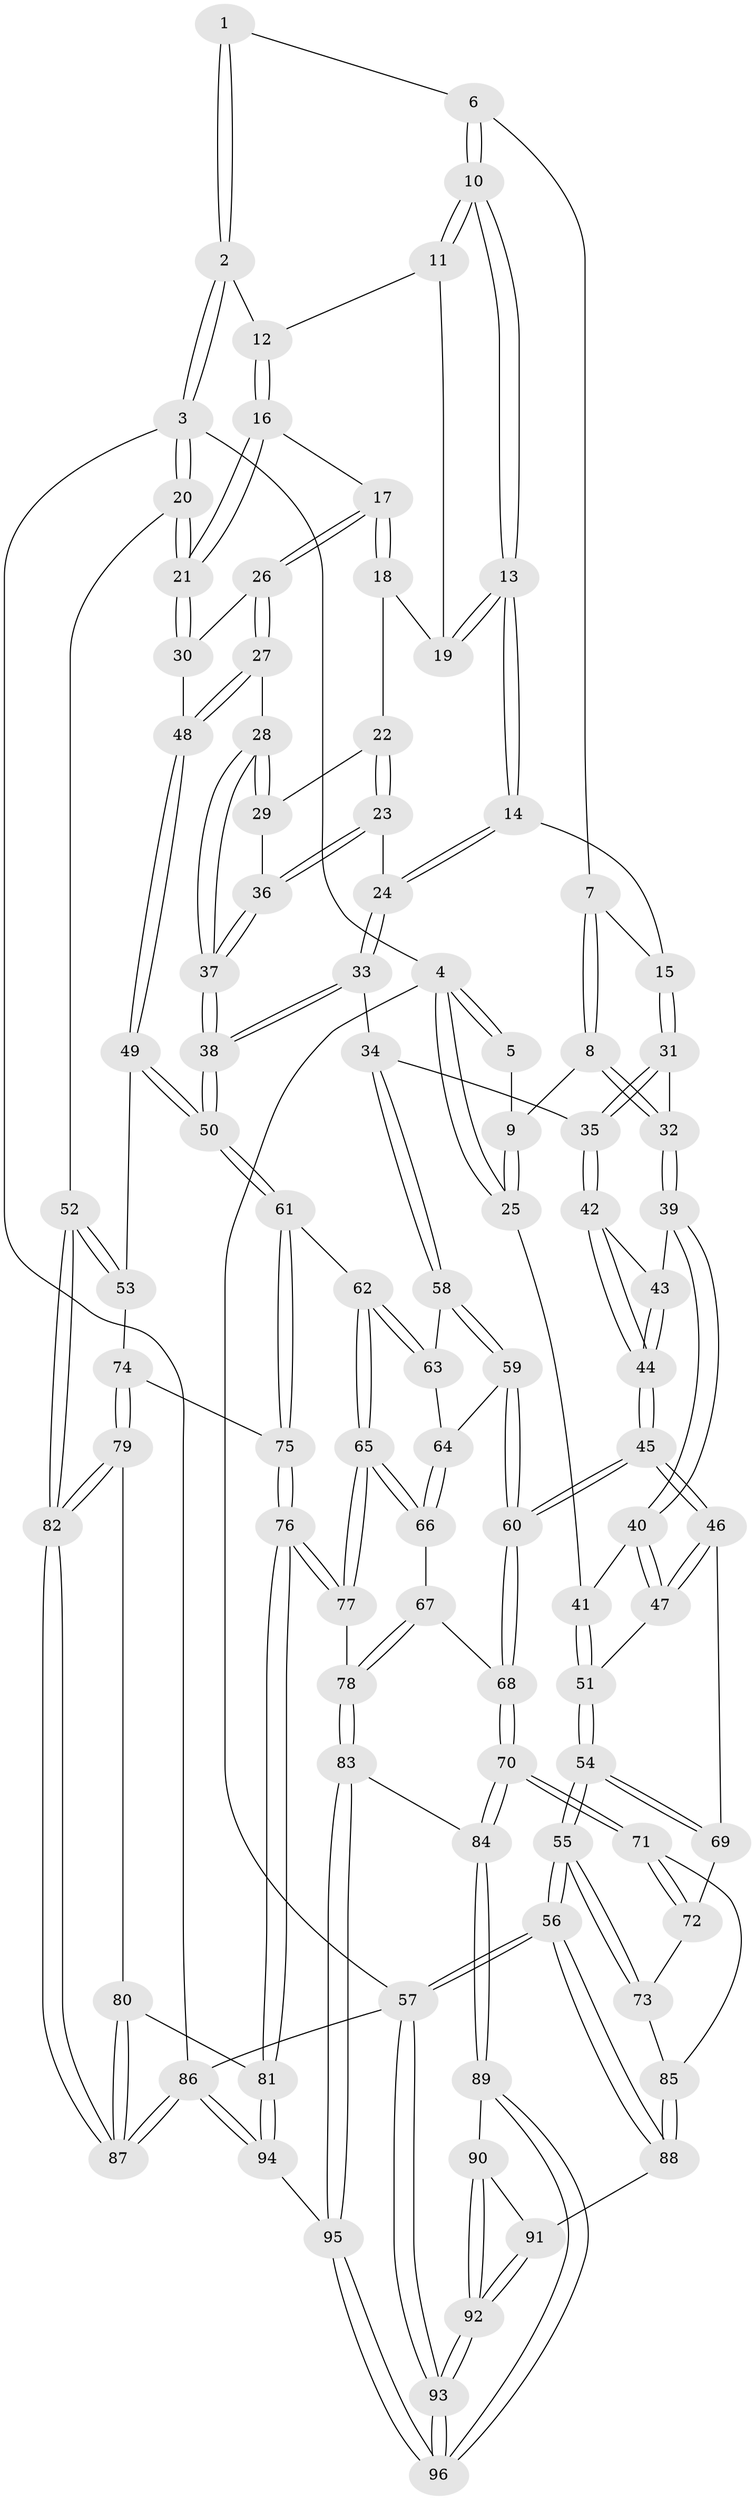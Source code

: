 // coarse degree distribution, {3: 0.24074074074074073, 7: 0.018518518518518517, 5: 0.37037037037037035, 4: 0.3333333333333333, 6: 0.037037037037037035}
// Generated by graph-tools (version 1.1) at 2025/24/03/03/25 07:24:38]
// undirected, 96 vertices, 237 edges
graph export_dot {
graph [start="1"]
  node [color=gray90,style=filled];
  1 [pos="+0.44659183922066564+0"];
  2 [pos="+0.9771257500266088+0"];
  3 [pos="+1+0"];
  4 [pos="+0+0"];
  5 [pos="+0.28983185477470047+0"];
  6 [pos="+0.44999517038106573+0"];
  7 [pos="+0.3765510687077298+0.008469026048647707"];
  8 [pos="+0.22716083688621366+0.17103225788709947"];
  9 [pos="+0.1958154029022155+0.12210861831567381"];
  10 [pos="+0.5438895364905865+0.049094086182697845"];
  11 [pos="+0.6630954299148399+0.04892878832695479"];
  12 [pos="+0.9127272433519201+0"];
  13 [pos="+0.5472381244781909+0.14317055489257824"];
  14 [pos="+0.5433694214972258+0.16514218337669434"];
  15 [pos="+0.42269112894959243+0.18335325786306084"];
  16 [pos="+0.8500045125211466+0.09682474653834884"];
  17 [pos="+0.8407301806939393+0.10895375944482807"];
  18 [pos="+0.7325176336036272+0.12354254465520287"];
  19 [pos="+0.7053985883479268+0.10919748792389536"];
  20 [pos="+1+0.3036522225019371"];
  21 [pos="+1+0.2858473519777281"];
  22 [pos="+0.6762891861517708+0.193920644271903"];
  23 [pos="+0.552546525482987+0.17785071513664794"];
  24 [pos="+0.5484254907180659+0.17426891944134124"];
  25 [pos="+0+0"];
  26 [pos="+0.8236489907545034+0.2361098882325428"];
  27 [pos="+0.7808968667260988+0.3021290285822656"];
  28 [pos="+0.7512910497457662+0.30239739904953145"];
  29 [pos="+0.7027000787606433+0.23898290687620918"];
  30 [pos="+0.9988173610095951+0.2897019825667648"];
  31 [pos="+0.35153969080889574+0.23114730250489496"];
  32 [pos="+0.22760687008707406+0.17664073253877108"];
  33 [pos="+0.44655691230958056+0.3727601026939755"];
  34 [pos="+0.4043087754098435+0.37592727466214054"];
  35 [pos="+0.40332140496853236+0.37556927876407775"];
  36 [pos="+0.5875639151511364+0.2556907619297096"];
  37 [pos="+0.6244158853851107+0.36465156279603506"];
  38 [pos="+0.5942869979388344+0.4152199850463323"];
  39 [pos="+0.16340984058245858+0.2516789856828708"];
  40 [pos="+0.16027391460561619+0.2528981571910837"];
  41 [pos="+0+0"];
  42 [pos="+0.33022181429583664+0.41016704842160273"];
  43 [pos="+0.1803138818615101+0.27846052559471923"];
  44 [pos="+0.2330487734650649+0.512506202364476"];
  45 [pos="+0.21596105376541352+0.5416368690723457"];
  46 [pos="+0.18250914094774356+0.5373514990731473"];
  47 [pos="+0.04569475394526744+0.3384471500227893"];
  48 [pos="+0.8285903404997639+0.37940586011982835"];
  49 [pos="+0.8562943123180058+0.4929202672175843"];
  50 [pos="+0.6392325697252275+0.5646702654657865"];
  51 [pos="+0+0.35226374474167343"];
  52 [pos="+1+0.5392212554230543"];
  53 [pos="+0.9483463214356905+0.5353052453275845"];
  54 [pos="+0+0.5250396333715988"];
  55 [pos="+0+0.658989659047312"];
  56 [pos="+0+1"];
  57 [pos="+0+1"];
  58 [pos="+0.4251206219492927+0.5011076596168876"];
  59 [pos="+0.36195321815267617+0.581748437614736"];
  60 [pos="+0.25338211050822296+0.5919143831591743"];
  61 [pos="+0.6386118089463784+0.5660449031080962"];
  62 [pos="+0.594480880990498+0.5787634309746973"];
  63 [pos="+0.5048021544695876+0.5509844525562673"];
  64 [pos="+0.38132007164981674+0.5913929835308553"];
  65 [pos="+0.47564043000203854+0.6690728683914449"];
  66 [pos="+0.4638333016580375+0.6669227181002223"];
  67 [pos="+0.3917108509115881+0.6997072895618996"];
  68 [pos="+0.2624121202052362+0.6908705013255189"];
  69 [pos="+0.16890741558901237+0.5432956116440565"];
  70 [pos="+0.2455440124326762+0.7559687864076707"];
  71 [pos="+0.1419837097844499+0.7543366192502959"];
  72 [pos="+0.08359716581116487+0.6455903761562605"];
  73 [pos="+0+0.6957057791492461"];
  74 [pos="+0.8471883483762815+0.6980645496541514"];
  75 [pos="+0.6568851909341457+0.621912585879863"];
  76 [pos="+0.6612340004353691+0.8766492372595192"];
  77 [pos="+0.49360676512439405+0.8217108926268103"];
  78 [pos="+0.42007382899844503+0.8415342499003827"];
  79 [pos="+0.8519919307838161+0.8006576656787548"];
  80 [pos="+0.7770602211644924+0.8733085276428648"];
  81 [pos="+0.6865800411828598+0.9109965684231262"];
  82 [pos="+1+0.773206256800463"];
  83 [pos="+0.38205052835563713+0.8603027291992796"];
  84 [pos="+0.27251587135111255+0.8313929185590858"];
  85 [pos="+0.07431905072521301+0.7826911603486929"];
  86 [pos="+1+1"];
  87 [pos="+1+1"];
  88 [pos="+0.06828157349440248+0.8352082165045022"];
  89 [pos="+0.24814418338848912+0.8659074189060814"];
  90 [pos="+0.18882264024387438+0.889407727057469"];
  91 [pos="+0.0770140001669402+0.8421357418512229"];
  92 [pos="+0.11322454479998888+0.9676350387977829"];
  93 [pos="+0+1"];
  94 [pos="+0.6488173651506296+1"];
  95 [pos="+0.4408795914315558+1"];
  96 [pos="+0.27450236777170933+1"];
  1 -- 2;
  1 -- 2;
  1 -- 6;
  2 -- 3;
  2 -- 3;
  2 -- 12;
  3 -- 4;
  3 -- 20;
  3 -- 20;
  3 -- 86;
  4 -- 5;
  4 -- 5;
  4 -- 25;
  4 -- 25;
  4 -- 57;
  5 -- 9;
  6 -- 7;
  6 -- 10;
  6 -- 10;
  7 -- 8;
  7 -- 8;
  7 -- 15;
  8 -- 9;
  8 -- 32;
  8 -- 32;
  9 -- 25;
  9 -- 25;
  10 -- 11;
  10 -- 11;
  10 -- 13;
  10 -- 13;
  11 -- 12;
  11 -- 19;
  12 -- 16;
  12 -- 16;
  13 -- 14;
  13 -- 14;
  13 -- 19;
  13 -- 19;
  14 -- 15;
  14 -- 24;
  14 -- 24;
  15 -- 31;
  15 -- 31;
  16 -- 17;
  16 -- 21;
  16 -- 21;
  17 -- 18;
  17 -- 18;
  17 -- 26;
  17 -- 26;
  18 -- 19;
  18 -- 22;
  20 -- 21;
  20 -- 21;
  20 -- 52;
  21 -- 30;
  21 -- 30;
  22 -- 23;
  22 -- 23;
  22 -- 29;
  23 -- 24;
  23 -- 36;
  23 -- 36;
  24 -- 33;
  24 -- 33;
  25 -- 41;
  26 -- 27;
  26 -- 27;
  26 -- 30;
  27 -- 28;
  27 -- 48;
  27 -- 48;
  28 -- 29;
  28 -- 29;
  28 -- 37;
  28 -- 37;
  29 -- 36;
  30 -- 48;
  31 -- 32;
  31 -- 35;
  31 -- 35;
  32 -- 39;
  32 -- 39;
  33 -- 34;
  33 -- 38;
  33 -- 38;
  34 -- 35;
  34 -- 58;
  34 -- 58;
  35 -- 42;
  35 -- 42;
  36 -- 37;
  36 -- 37;
  37 -- 38;
  37 -- 38;
  38 -- 50;
  38 -- 50;
  39 -- 40;
  39 -- 40;
  39 -- 43;
  40 -- 41;
  40 -- 47;
  40 -- 47;
  41 -- 51;
  41 -- 51;
  42 -- 43;
  42 -- 44;
  42 -- 44;
  43 -- 44;
  43 -- 44;
  44 -- 45;
  44 -- 45;
  45 -- 46;
  45 -- 46;
  45 -- 60;
  45 -- 60;
  46 -- 47;
  46 -- 47;
  46 -- 69;
  47 -- 51;
  48 -- 49;
  48 -- 49;
  49 -- 50;
  49 -- 50;
  49 -- 53;
  50 -- 61;
  50 -- 61;
  51 -- 54;
  51 -- 54;
  52 -- 53;
  52 -- 53;
  52 -- 82;
  52 -- 82;
  53 -- 74;
  54 -- 55;
  54 -- 55;
  54 -- 69;
  54 -- 69;
  55 -- 56;
  55 -- 56;
  55 -- 73;
  55 -- 73;
  56 -- 57;
  56 -- 57;
  56 -- 88;
  56 -- 88;
  57 -- 93;
  57 -- 93;
  57 -- 86;
  58 -- 59;
  58 -- 59;
  58 -- 63;
  59 -- 60;
  59 -- 60;
  59 -- 64;
  60 -- 68;
  60 -- 68;
  61 -- 62;
  61 -- 75;
  61 -- 75;
  62 -- 63;
  62 -- 63;
  62 -- 65;
  62 -- 65;
  63 -- 64;
  64 -- 66;
  64 -- 66;
  65 -- 66;
  65 -- 66;
  65 -- 77;
  65 -- 77;
  66 -- 67;
  67 -- 68;
  67 -- 78;
  67 -- 78;
  68 -- 70;
  68 -- 70;
  69 -- 72;
  70 -- 71;
  70 -- 71;
  70 -- 84;
  70 -- 84;
  71 -- 72;
  71 -- 72;
  71 -- 85;
  72 -- 73;
  73 -- 85;
  74 -- 75;
  74 -- 79;
  74 -- 79;
  75 -- 76;
  75 -- 76;
  76 -- 77;
  76 -- 77;
  76 -- 81;
  76 -- 81;
  77 -- 78;
  78 -- 83;
  78 -- 83;
  79 -- 80;
  79 -- 82;
  79 -- 82;
  80 -- 81;
  80 -- 87;
  80 -- 87;
  81 -- 94;
  81 -- 94;
  82 -- 87;
  82 -- 87;
  83 -- 84;
  83 -- 95;
  83 -- 95;
  84 -- 89;
  84 -- 89;
  85 -- 88;
  85 -- 88;
  86 -- 87;
  86 -- 87;
  86 -- 94;
  86 -- 94;
  88 -- 91;
  89 -- 90;
  89 -- 96;
  89 -- 96;
  90 -- 91;
  90 -- 92;
  90 -- 92;
  91 -- 92;
  91 -- 92;
  92 -- 93;
  92 -- 93;
  93 -- 96;
  93 -- 96;
  94 -- 95;
  95 -- 96;
  95 -- 96;
}
